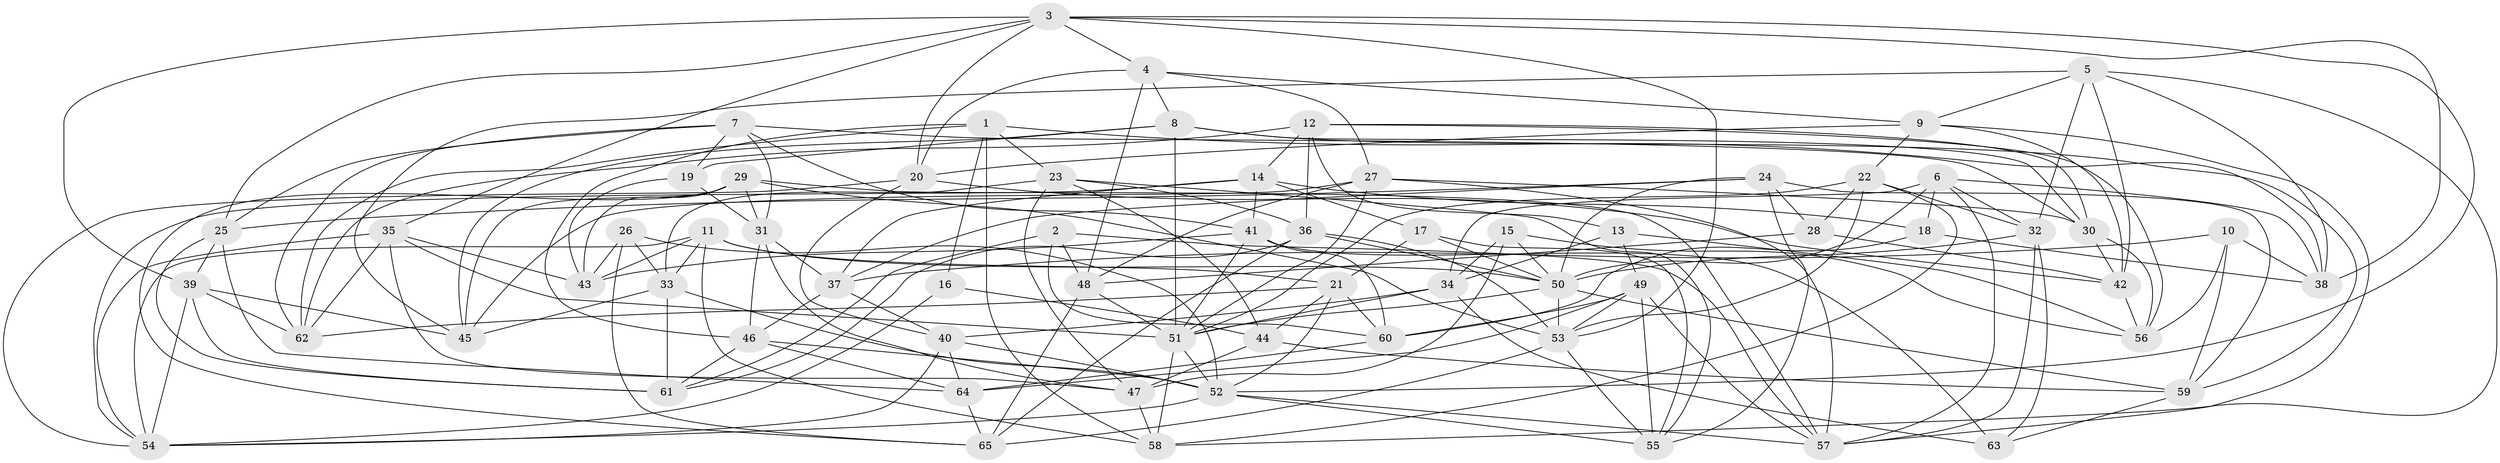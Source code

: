 // original degree distribution, {4: 1.0}
// Generated by graph-tools (version 1.1) at 2025/50/03/09/25 03:50:49]
// undirected, 65 vertices, 193 edges
graph export_dot {
graph [start="1"]
  node [color=gray90,style=filled];
  1;
  2;
  3;
  4;
  5;
  6;
  7;
  8;
  9;
  10;
  11;
  12;
  13;
  14;
  15;
  16;
  17;
  18;
  19;
  20;
  21;
  22;
  23;
  24;
  25;
  26;
  27;
  28;
  29;
  30;
  31;
  32;
  33;
  34;
  35;
  36;
  37;
  38;
  39;
  40;
  41;
  42;
  43;
  44;
  45;
  46;
  47;
  48;
  49;
  50;
  51;
  52;
  53;
  54;
  55;
  56;
  57;
  58;
  59;
  60;
  61;
  62;
  63;
  64;
  65;
  1 -- 16 [weight=1.0];
  1 -- 23 [weight=1.0];
  1 -- 38 [weight=1.0];
  1 -- 46 [weight=1.0];
  1 -- 58 [weight=1.0];
  1 -- 62 [weight=1.0];
  2 -- 48 [weight=1.0];
  2 -- 57 [weight=1.0];
  2 -- 60 [weight=1.0];
  2 -- 61 [weight=1.0];
  3 -- 4 [weight=1.0];
  3 -- 20 [weight=1.0];
  3 -- 25 [weight=1.0];
  3 -- 35 [weight=1.0];
  3 -- 38 [weight=1.0];
  3 -- 39 [weight=1.0];
  3 -- 52 [weight=1.0];
  3 -- 53 [weight=1.0];
  4 -- 8 [weight=1.0];
  4 -- 9 [weight=1.0];
  4 -- 20 [weight=1.0];
  4 -- 27 [weight=1.0];
  4 -- 48 [weight=1.0];
  5 -- 9 [weight=1.0];
  5 -- 32 [weight=1.0];
  5 -- 38 [weight=1.0];
  5 -- 42 [weight=1.0];
  5 -- 45 [weight=1.0];
  5 -- 58 [weight=1.0];
  6 -- 18 [weight=1.0];
  6 -- 32 [weight=1.0];
  6 -- 34 [weight=1.0];
  6 -- 38 [weight=1.0];
  6 -- 50 [weight=1.0];
  6 -- 57 [weight=1.0];
  7 -- 19 [weight=1.0];
  7 -- 25 [weight=1.0];
  7 -- 30 [weight=1.0];
  7 -- 31 [weight=1.0];
  7 -- 41 [weight=1.0];
  7 -- 62 [weight=1.0];
  8 -- 19 [weight=1.0];
  8 -- 30 [weight=1.0];
  8 -- 45 [weight=1.0];
  8 -- 51 [weight=1.0];
  8 -- 59 [weight=1.0];
  9 -- 20 [weight=1.0];
  9 -- 22 [weight=1.0];
  9 -- 42 [weight=1.0];
  9 -- 57 [weight=1.0];
  10 -- 37 [weight=1.0];
  10 -- 38 [weight=1.0];
  10 -- 56 [weight=1.0];
  10 -- 59 [weight=1.0];
  11 -- 21 [weight=1.0];
  11 -- 33 [weight=1.0];
  11 -- 43 [weight=1.0];
  11 -- 50 [weight=1.0];
  11 -- 54 [weight=1.0];
  11 -- 58 [weight=1.0];
  12 -- 13 [weight=1.0];
  12 -- 14 [weight=1.0];
  12 -- 30 [weight=1.0];
  12 -- 36 [weight=1.0];
  12 -- 56 [weight=1.0];
  12 -- 62 [weight=1.0];
  13 -- 34 [weight=1.0];
  13 -- 49 [weight=1.0];
  13 -- 56 [weight=1.0];
  14 -- 17 [weight=1.0];
  14 -- 18 [weight=1.0];
  14 -- 37 [weight=1.0];
  14 -- 41 [weight=1.0];
  14 -- 54 [weight=1.0];
  15 -- 34 [weight=1.0];
  15 -- 47 [weight=1.0];
  15 -- 50 [weight=1.0];
  15 -- 56 [weight=1.0];
  16 -- 44 [weight=2.0];
  16 -- 54 [weight=1.0];
  17 -- 21 [weight=1.0];
  17 -- 50 [weight=1.0];
  17 -- 55 [weight=1.0];
  18 -- 38 [weight=1.0];
  18 -- 60 [weight=1.0];
  19 -- 31 [weight=1.0];
  19 -- 43 [weight=1.0];
  20 -- 40 [weight=1.0];
  20 -- 42 [weight=1.0];
  20 -- 54 [weight=1.0];
  21 -- 44 [weight=1.0];
  21 -- 52 [weight=1.0];
  21 -- 60 [weight=1.0];
  21 -- 62 [weight=1.0];
  22 -- 28 [weight=1.0];
  22 -- 32 [weight=1.0];
  22 -- 51 [weight=1.0];
  22 -- 53 [weight=1.0];
  22 -- 58 [weight=1.0];
  23 -- 33 [weight=1.0];
  23 -- 36 [weight=1.0];
  23 -- 44 [weight=1.0];
  23 -- 47 [weight=1.0];
  23 -- 55 [weight=1.0];
  24 -- 25 [weight=1.0];
  24 -- 28 [weight=1.0];
  24 -- 37 [weight=1.0];
  24 -- 50 [weight=1.0];
  24 -- 55 [weight=1.0];
  24 -- 59 [weight=1.0];
  25 -- 39 [weight=1.0];
  25 -- 61 [weight=1.0];
  25 -- 64 [weight=1.0];
  26 -- 33 [weight=1.0];
  26 -- 43 [weight=1.0];
  26 -- 52 [weight=1.0];
  26 -- 65 [weight=1.0];
  27 -- 30 [weight=1.0];
  27 -- 45 [weight=1.0];
  27 -- 48 [weight=1.0];
  27 -- 51 [weight=1.0];
  27 -- 57 [weight=1.0];
  28 -- 42 [weight=1.0];
  28 -- 48 [weight=1.0];
  29 -- 31 [weight=1.0];
  29 -- 43 [weight=1.0];
  29 -- 45 [weight=1.0];
  29 -- 53 [weight=1.0];
  29 -- 57 [weight=1.0];
  29 -- 65 [weight=1.0];
  30 -- 42 [weight=1.0];
  30 -- 56 [weight=1.0];
  31 -- 37 [weight=1.0];
  31 -- 46 [weight=1.0];
  31 -- 47 [weight=1.0];
  32 -- 50 [weight=1.0];
  32 -- 57 [weight=1.0];
  32 -- 63 [weight=1.0];
  33 -- 45 [weight=1.0];
  33 -- 52 [weight=1.0];
  33 -- 61 [weight=1.0];
  34 -- 40 [weight=1.0];
  34 -- 51 [weight=1.0];
  34 -- 63 [weight=1.0];
  35 -- 43 [weight=1.0];
  35 -- 47 [weight=1.0];
  35 -- 51 [weight=1.0];
  35 -- 54 [weight=1.0];
  35 -- 62 [weight=1.0];
  36 -- 50 [weight=1.0];
  36 -- 53 [weight=1.0];
  36 -- 61 [weight=1.0];
  36 -- 65 [weight=1.0];
  37 -- 40 [weight=1.0];
  37 -- 46 [weight=1.0];
  39 -- 45 [weight=1.0];
  39 -- 54 [weight=1.0];
  39 -- 61 [weight=1.0];
  39 -- 62 [weight=1.0];
  40 -- 52 [weight=1.0];
  40 -- 54 [weight=1.0];
  40 -- 64 [weight=1.0];
  41 -- 43 [weight=1.0];
  41 -- 51 [weight=1.0];
  41 -- 60 [weight=1.0];
  41 -- 63 [weight=1.0];
  42 -- 56 [weight=1.0];
  44 -- 47 [weight=1.0];
  44 -- 59 [weight=1.0];
  46 -- 52 [weight=1.0];
  46 -- 61 [weight=1.0];
  46 -- 64 [weight=1.0];
  47 -- 58 [weight=1.0];
  48 -- 51 [weight=1.0];
  48 -- 65 [weight=1.0];
  49 -- 53 [weight=1.0];
  49 -- 55 [weight=1.0];
  49 -- 57 [weight=1.0];
  49 -- 60 [weight=1.0];
  49 -- 64 [weight=1.0];
  50 -- 51 [weight=1.0];
  50 -- 53 [weight=1.0];
  50 -- 59 [weight=1.0];
  51 -- 52 [weight=1.0];
  51 -- 58 [weight=1.0];
  52 -- 54 [weight=1.0];
  52 -- 55 [weight=1.0];
  52 -- 57 [weight=1.0];
  53 -- 55 [weight=1.0];
  53 -- 65 [weight=1.0];
  59 -- 63 [weight=1.0];
  60 -- 64 [weight=1.0];
  64 -- 65 [weight=1.0];
}
